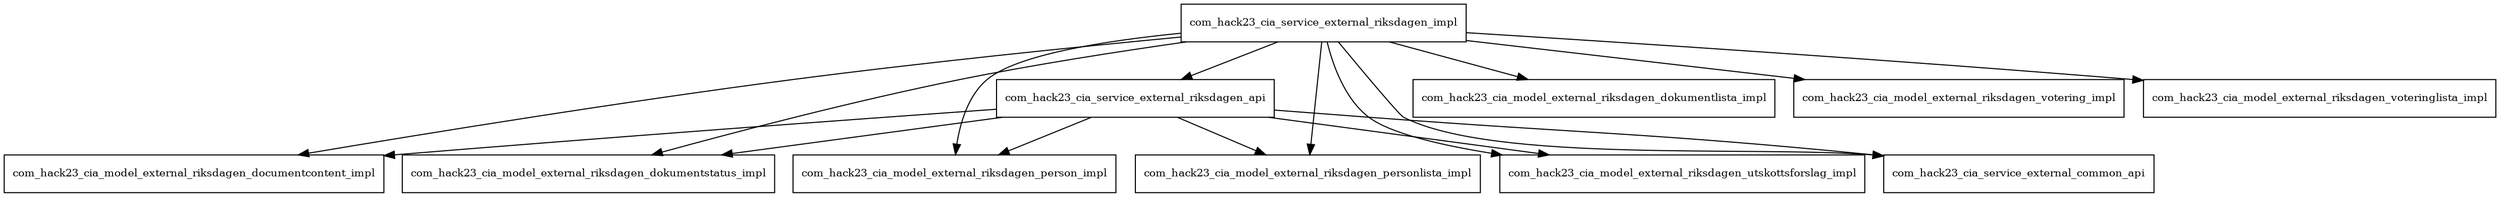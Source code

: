 digraph service_external_riksdagen_2017_6_7_SNAPSHOT_package_dependencies {
  node [shape = box, fontsize=10.0];
  com_hack23_cia_service_external_riksdagen_api -> com_hack23_cia_model_external_riksdagen_documentcontent_impl;
  com_hack23_cia_service_external_riksdagen_api -> com_hack23_cia_model_external_riksdagen_dokumentstatus_impl;
  com_hack23_cia_service_external_riksdagen_api -> com_hack23_cia_model_external_riksdagen_person_impl;
  com_hack23_cia_service_external_riksdagen_api -> com_hack23_cia_model_external_riksdagen_personlista_impl;
  com_hack23_cia_service_external_riksdagen_api -> com_hack23_cia_model_external_riksdagen_utskottsforslag_impl;
  com_hack23_cia_service_external_riksdagen_api -> com_hack23_cia_service_external_common_api;
  com_hack23_cia_service_external_riksdagen_impl -> com_hack23_cia_model_external_riksdagen_documentcontent_impl;
  com_hack23_cia_service_external_riksdagen_impl -> com_hack23_cia_model_external_riksdagen_dokumentlista_impl;
  com_hack23_cia_service_external_riksdagen_impl -> com_hack23_cia_model_external_riksdagen_dokumentstatus_impl;
  com_hack23_cia_service_external_riksdagen_impl -> com_hack23_cia_model_external_riksdagen_person_impl;
  com_hack23_cia_service_external_riksdagen_impl -> com_hack23_cia_model_external_riksdagen_personlista_impl;
  com_hack23_cia_service_external_riksdagen_impl -> com_hack23_cia_model_external_riksdagen_utskottsforslag_impl;
  com_hack23_cia_service_external_riksdagen_impl -> com_hack23_cia_model_external_riksdagen_votering_impl;
  com_hack23_cia_service_external_riksdagen_impl -> com_hack23_cia_model_external_riksdagen_voteringlista_impl;
  com_hack23_cia_service_external_riksdagen_impl -> com_hack23_cia_service_external_common_api;
  com_hack23_cia_service_external_riksdagen_impl -> com_hack23_cia_service_external_riksdagen_api;
}
